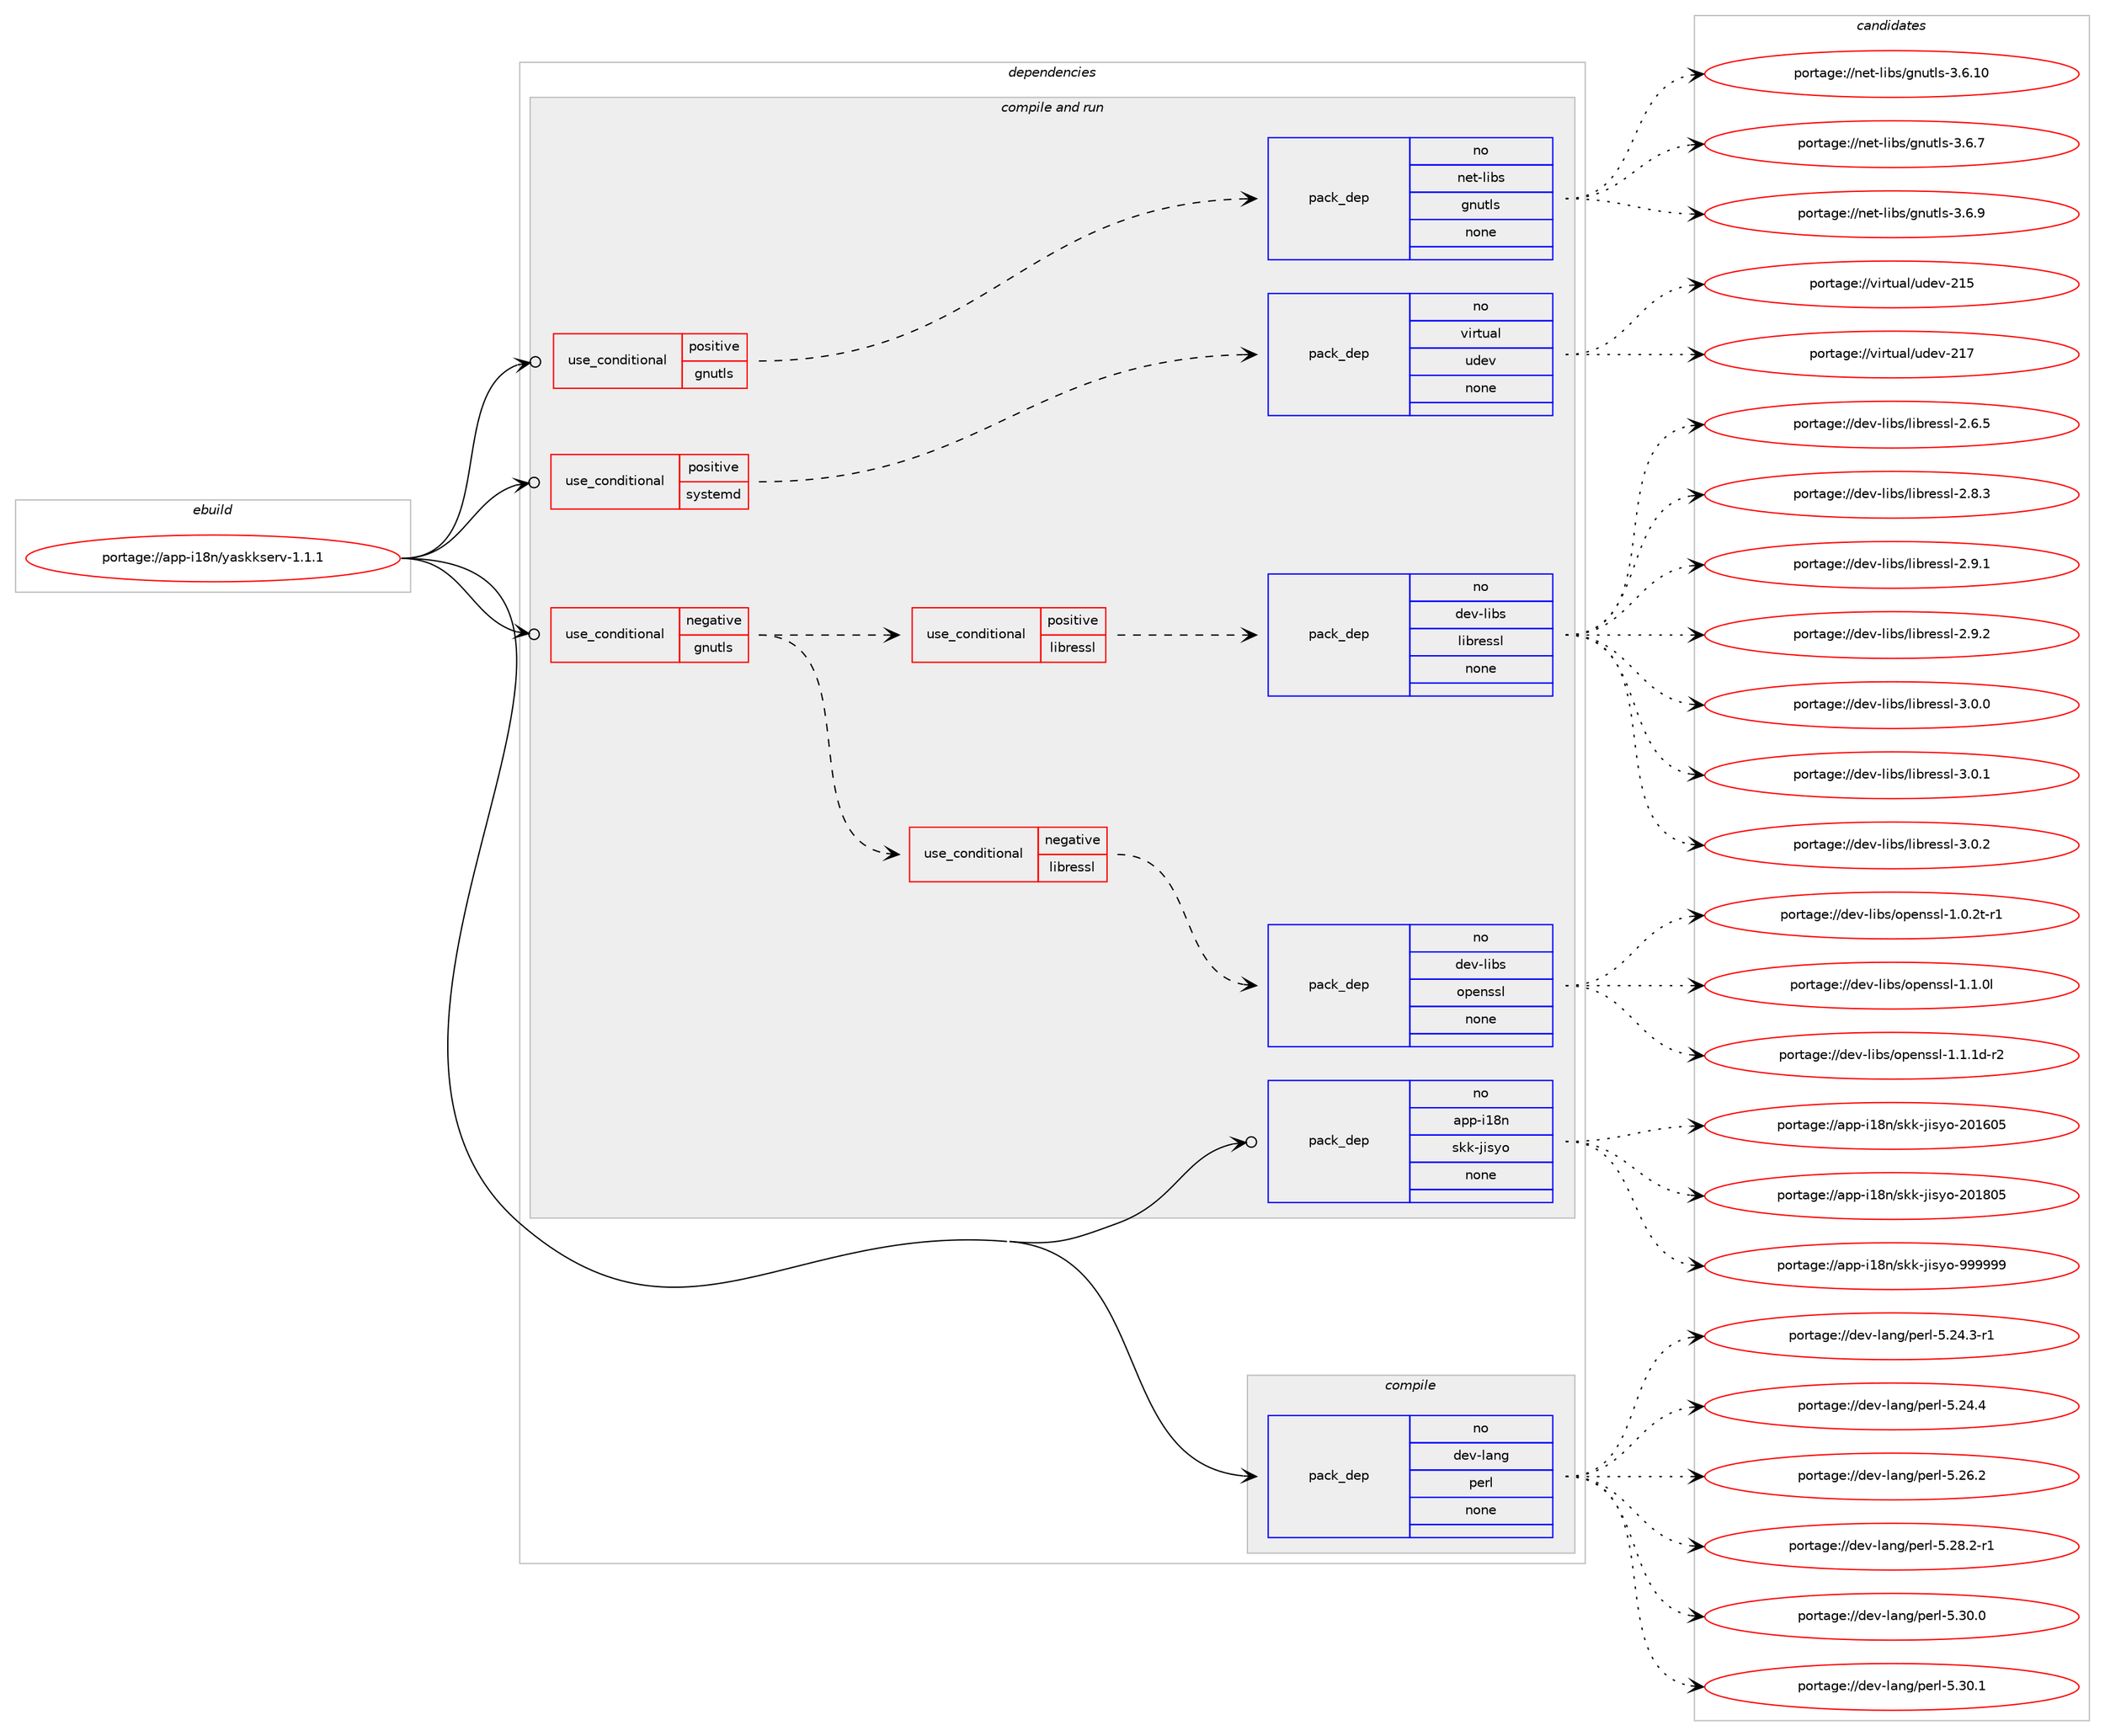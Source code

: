 digraph prolog {

# *************
# Graph options
# *************

newrank=true;
concentrate=true;
compound=true;
graph [rankdir=LR,fontname=Helvetica,fontsize=10,ranksep=1.5];#, ranksep=2.5, nodesep=0.2];
edge  [arrowhead=vee];
node  [fontname=Helvetica,fontsize=10];

# **********
# The ebuild
# **********

subgraph cluster_leftcol {
color=gray;
rank=same;
label=<<i>ebuild</i>>;
id [label="portage://app-i18n/yaskkserv-1.1.1", color=red, width=4, href="../app-i18n/yaskkserv-1.1.1.svg"];
}

# ****************
# The dependencies
# ****************

subgraph cluster_midcol {
color=gray;
label=<<i>dependencies</i>>;
subgraph cluster_compile {
fillcolor="#eeeeee";
style=filled;
label=<<i>compile</i>>;
subgraph pack23183 {
dependency31761 [label=<<TABLE BORDER="0" CELLBORDER="1" CELLSPACING="0" CELLPADDING="4" WIDTH="220"><TR><TD ROWSPAN="6" CELLPADDING="30">pack_dep</TD></TR><TR><TD WIDTH="110">no</TD></TR><TR><TD>dev-lang</TD></TR><TR><TD>perl</TD></TR><TR><TD>none</TD></TR><TR><TD></TD></TR></TABLE>>, shape=none, color=blue];
}
id:e -> dependency31761:w [weight=20,style="solid",arrowhead="vee"];
}
subgraph cluster_compileandrun {
fillcolor="#eeeeee";
style=filled;
label=<<i>compile and run</i>>;
subgraph cond8059 {
dependency31762 [label=<<TABLE BORDER="0" CELLBORDER="1" CELLSPACING="0" CELLPADDING="4"><TR><TD ROWSPAN="3" CELLPADDING="10">use_conditional</TD></TR><TR><TD>negative</TD></TR><TR><TD>gnutls</TD></TR></TABLE>>, shape=none, color=red];
subgraph cond8060 {
dependency31763 [label=<<TABLE BORDER="0" CELLBORDER="1" CELLSPACING="0" CELLPADDING="4"><TR><TD ROWSPAN="3" CELLPADDING="10">use_conditional</TD></TR><TR><TD>negative</TD></TR><TR><TD>libressl</TD></TR></TABLE>>, shape=none, color=red];
subgraph pack23184 {
dependency31764 [label=<<TABLE BORDER="0" CELLBORDER="1" CELLSPACING="0" CELLPADDING="4" WIDTH="220"><TR><TD ROWSPAN="6" CELLPADDING="30">pack_dep</TD></TR><TR><TD WIDTH="110">no</TD></TR><TR><TD>dev-libs</TD></TR><TR><TD>openssl</TD></TR><TR><TD>none</TD></TR><TR><TD></TD></TR></TABLE>>, shape=none, color=blue];
}
dependency31763:e -> dependency31764:w [weight=20,style="dashed",arrowhead="vee"];
}
dependency31762:e -> dependency31763:w [weight=20,style="dashed",arrowhead="vee"];
subgraph cond8061 {
dependency31765 [label=<<TABLE BORDER="0" CELLBORDER="1" CELLSPACING="0" CELLPADDING="4"><TR><TD ROWSPAN="3" CELLPADDING="10">use_conditional</TD></TR><TR><TD>positive</TD></TR><TR><TD>libressl</TD></TR></TABLE>>, shape=none, color=red];
subgraph pack23185 {
dependency31766 [label=<<TABLE BORDER="0" CELLBORDER="1" CELLSPACING="0" CELLPADDING="4" WIDTH="220"><TR><TD ROWSPAN="6" CELLPADDING="30">pack_dep</TD></TR><TR><TD WIDTH="110">no</TD></TR><TR><TD>dev-libs</TD></TR><TR><TD>libressl</TD></TR><TR><TD>none</TD></TR><TR><TD></TD></TR></TABLE>>, shape=none, color=blue];
}
dependency31765:e -> dependency31766:w [weight=20,style="dashed",arrowhead="vee"];
}
dependency31762:e -> dependency31765:w [weight=20,style="dashed",arrowhead="vee"];
}
id:e -> dependency31762:w [weight=20,style="solid",arrowhead="odotvee"];
subgraph cond8062 {
dependency31767 [label=<<TABLE BORDER="0" CELLBORDER="1" CELLSPACING="0" CELLPADDING="4"><TR><TD ROWSPAN="3" CELLPADDING="10">use_conditional</TD></TR><TR><TD>positive</TD></TR><TR><TD>gnutls</TD></TR></TABLE>>, shape=none, color=red];
subgraph pack23186 {
dependency31768 [label=<<TABLE BORDER="0" CELLBORDER="1" CELLSPACING="0" CELLPADDING="4" WIDTH="220"><TR><TD ROWSPAN="6" CELLPADDING="30">pack_dep</TD></TR><TR><TD WIDTH="110">no</TD></TR><TR><TD>net-libs</TD></TR><TR><TD>gnutls</TD></TR><TR><TD>none</TD></TR><TR><TD></TD></TR></TABLE>>, shape=none, color=blue];
}
dependency31767:e -> dependency31768:w [weight=20,style="dashed",arrowhead="vee"];
}
id:e -> dependency31767:w [weight=20,style="solid",arrowhead="odotvee"];
subgraph cond8063 {
dependency31769 [label=<<TABLE BORDER="0" CELLBORDER="1" CELLSPACING="0" CELLPADDING="4"><TR><TD ROWSPAN="3" CELLPADDING="10">use_conditional</TD></TR><TR><TD>positive</TD></TR><TR><TD>systemd</TD></TR></TABLE>>, shape=none, color=red];
subgraph pack23187 {
dependency31770 [label=<<TABLE BORDER="0" CELLBORDER="1" CELLSPACING="0" CELLPADDING="4" WIDTH="220"><TR><TD ROWSPAN="6" CELLPADDING="30">pack_dep</TD></TR><TR><TD WIDTH="110">no</TD></TR><TR><TD>virtual</TD></TR><TR><TD>udev</TD></TR><TR><TD>none</TD></TR><TR><TD></TD></TR></TABLE>>, shape=none, color=blue];
}
dependency31769:e -> dependency31770:w [weight=20,style="dashed",arrowhead="vee"];
}
id:e -> dependency31769:w [weight=20,style="solid",arrowhead="odotvee"];
subgraph pack23188 {
dependency31771 [label=<<TABLE BORDER="0" CELLBORDER="1" CELLSPACING="0" CELLPADDING="4" WIDTH="220"><TR><TD ROWSPAN="6" CELLPADDING="30">pack_dep</TD></TR><TR><TD WIDTH="110">no</TD></TR><TR><TD>app-i18n</TD></TR><TR><TD>skk-jisyo</TD></TR><TR><TD>none</TD></TR><TR><TD></TD></TR></TABLE>>, shape=none, color=blue];
}
id:e -> dependency31771:w [weight=20,style="solid",arrowhead="odotvee"];
}
subgraph cluster_run {
fillcolor="#eeeeee";
style=filled;
label=<<i>run</i>>;
}
}

# **************
# The candidates
# **************

subgraph cluster_choices {
rank=same;
color=gray;
label=<<i>candidates</i>>;

subgraph choice23183 {
color=black;
nodesep=1;
choiceportage100101118451089711010347112101114108455346505246514511449 [label="portage://dev-lang/perl-5.24.3-r1", color=red, width=4,href="../dev-lang/perl-5.24.3-r1.svg"];
choiceportage10010111845108971101034711210111410845534650524652 [label="portage://dev-lang/perl-5.24.4", color=red, width=4,href="../dev-lang/perl-5.24.4.svg"];
choiceportage10010111845108971101034711210111410845534650544650 [label="portage://dev-lang/perl-5.26.2", color=red, width=4,href="../dev-lang/perl-5.26.2.svg"];
choiceportage100101118451089711010347112101114108455346505646504511449 [label="portage://dev-lang/perl-5.28.2-r1", color=red, width=4,href="../dev-lang/perl-5.28.2-r1.svg"];
choiceportage10010111845108971101034711210111410845534651484648 [label="portage://dev-lang/perl-5.30.0", color=red, width=4,href="../dev-lang/perl-5.30.0.svg"];
choiceportage10010111845108971101034711210111410845534651484649 [label="portage://dev-lang/perl-5.30.1", color=red, width=4,href="../dev-lang/perl-5.30.1.svg"];
dependency31761:e -> choiceportage100101118451089711010347112101114108455346505246514511449:w [style=dotted,weight="100"];
dependency31761:e -> choiceportage10010111845108971101034711210111410845534650524652:w [style=dotted,weight="100"];
dependency31761:e -> choiceportage10010111845108971101034711210111410845534650544650:w [style=dotted,weight="100"];
dependency31761:e -> choiceportage100101118451089711010347112101114108455346505646504511449:w [style=dotted,weight="100"];
dependency31761:e -> choiceportage10010111845108971101034711210111410845534651484648:w [style=dotted,weight="100"];
dependency31761:e -> choiceportage10010111845108971101034711210111410845534651484649:w [style=dotted,weight="100"];
}
subgraph choice23184 {
color=black;
nodesep=1;
choiceportage1001011184510810598115471111121011101151151084549464846501164511449 [label="portage://dev-libs/openssl-1.0.2t-r1", color=red, width=4,href="../dev-libs/openssl-1.0.2t-r1.svg"];
choiceportage100101118451081059811547111112101110115115108454946494648108 [label="portage://dev-libs/openssl-1.1.0l", color=red, width=4,href="../dev-libs/openssl-1.1.0l.svg"];
choiceportage1001011184510810598115471111121011101151151084549464946491004511450 [label="portage://dev-libs/openssl-1.1.1d-r2", color=red, width=4,href="../dev-libs/openssl-1.1.1d-r2.svg"];
dependency31764:e -> choiceportage1001011184510810598115471111121011101151151084549464846501164511449:w [style=dotted,weight="100"];
dependency31764:e -> choiceportage100101118451081059811547111112101110115115108454946494648108:w [style=dotted,weight="100"];
dependency31764:e -> choiceportage1001011184510810598115471111121011101151151084549464946491004511450:w [style=dotted,weight="100"];
}
subgraph choice23185 {
color=black;
nodesep=1;
choiceportage10010111845108105981154710810598114101115115108455046544653 [label="portage://dev-libs/libressl-2.6.5", color=red, width=4,href="../dev-libs/libressl-2.6.5.svg"];
choiceportage10010111845108105981154710810598114101115115108455046564651 [label="portage://dev-libs/libressl-2.8.3", color=red, width=4,href="../dev-libs/libressl-2.8.3.svg"];
choiceportage10010111845108105981154710810598114101115115108455046574649 [label="portage://dev-libs/libressl-2.9.1", color=red, width=4,href="../dev-libs/libressl-2.9.1.svg"];
choiceportage10010111845108105981154710810598114101115115108455046574650 [label="portage://dev-libs/libressl-2.9.2", color=red, width=4,href="../dev-libs/libressl-2.9.2.svg"];
choiceportage10010111845108105981154710810598114101115115108455146484648 [label="portage://dev-libs/libressl-3.0.0", color=red, width=4,href="../dev-libs/libressl-3.0.0.svg"];
choiceportage10010111845108105981154710810598114101115115108455146484649 [label="portage://dev-libs/libressl-3.0.1", color=red, width=4,href="../dev-libs/libressl-3.0.1.svg"];
choiceportage10010111845108105981154710810598114101115115108455146484650 [label="portage://dev-libs/libressl-3.0.2", color=red, width=4,href="../dev-libs/libressl-3.0.2.svg"];
dependency31766:e -> choiceportage10010111845108105981154710810598114101115115108455046544653:w [style=dotted,weight="100"];
dependency31766:e -> choiceportage10010111845108105981154710810598114101115115108455046564651:w [style=dotted,weight="100"];
dependency31766:e -> choiceportage10010111845108105981154710810598114101115115108455046574649:w [style=dotted,weight="100"];
dependency31766:e -> choiceportage10010111845108105981154710810598114101115115108455046574650:w [style=dotted,weight="100"];
dependency31766:e -> choiceportage10010111845108105981154710810598114101115115108455146484648:w [style=dotted,weight="100"];
dependency31766:e -> choiceportage10010111845108105981154710810598114101115115108455146484649:w [style=dotted,weight="100"];
dependency31766:e -> choiceportage10010111845108105981154710810598114101115115108455146484650:w [style=dotted,weight="100"];
}
subgraph choice23186 {
color=black;
nodesep=1;
choiceportage11010111645108105981154710311011711610811545514654464948 [label="portage://net-libs/gnutls-3.6.10", color=red, width=4,href="../net-libs/gnutls-3.6.10.svg"];
choiceportage110101116451081059811547103110117116108115455146544655 [label="portage://net-libs/gnutls-3.6.7", color=red, width=4,href="../net-libs/gnutls-3.6.7.svg"];
choiceportage110101116451081059811547103110117116108115455146544657 [label="portage://net-libs/gnutls-3.6.9", color=red, width=4,href="../net-libs/gnutls-3.6.9.svg"];
dependency31768:e -> choiceportage11010111645108105981154710311011711610811545514654464948:w [style=dotted,weight="100"];
dependency31768:e -> choiceportage110101116451081059811547103110117116108115455146544655:w [style=dotted,weight="100"];
dependency31768:e -> choiceportage110101116451081059811547103110117116108115455146544657:w [style=dotted,weight="100"];
}
subgraph choice23187 {
color=black;
nodesep=1;
choiceportage118105114116117971084711710010111845504953 [label="portage://virtual/udev-215", color=red, width=4,href="../virtual/udev-215.svg"];
choiceportage118105114116117971084711710010111845504955 [label="portage://virtual/udev-217", color=red, width=4,href="../virtual/udev-217.svg"];
dependency31770:e -> choiceportage118105114116117971084711710010111845504953:w [style=dotted,weight="100"];
dependency31770:e -> choiceportage118105114116117971084711710010111845504955:w [style=dotted,weight="100"];
}
subgraph choice23188 {
color=black;
nodesep=1;
choiceportage97112112451054956110471151071074510610511512111145504849544853 [label="portage://app-i18n/skk-jisyo-201605", color=red, width=4,href="../app-i18n/skk-jisyo-201605.svg"];
choiceportage97112112451054956110471151071074510610511512111145504849564853 [label="portage://app-i18n/skk-jisyo-201805", color=red, width=4,href="../app-i18n/skk-jisyo-201805.svg"];
choiceportage97112112451054956110471151071074510610511512111145575757575757 [label="portage://app-i18n/skk-jisyo-999999", color=red, width=4,href="../app-i18n/skk-jisyo-999999.svg"];
dependency31771:e -> choiceportage97112112451054956110471151071074510610511512111145504849544853:w [style=dotted,weight="100"];
dependency31771:e -> choiceportage97112112451054956110471151071074510610511512111145504849564853:w [style=dotted,weight="100"];
dependency31771:e -> choiceportage97112112451054956110471151071074510610511512111145575757575757:w [style=dotted,weight="100"];
}
}

}
